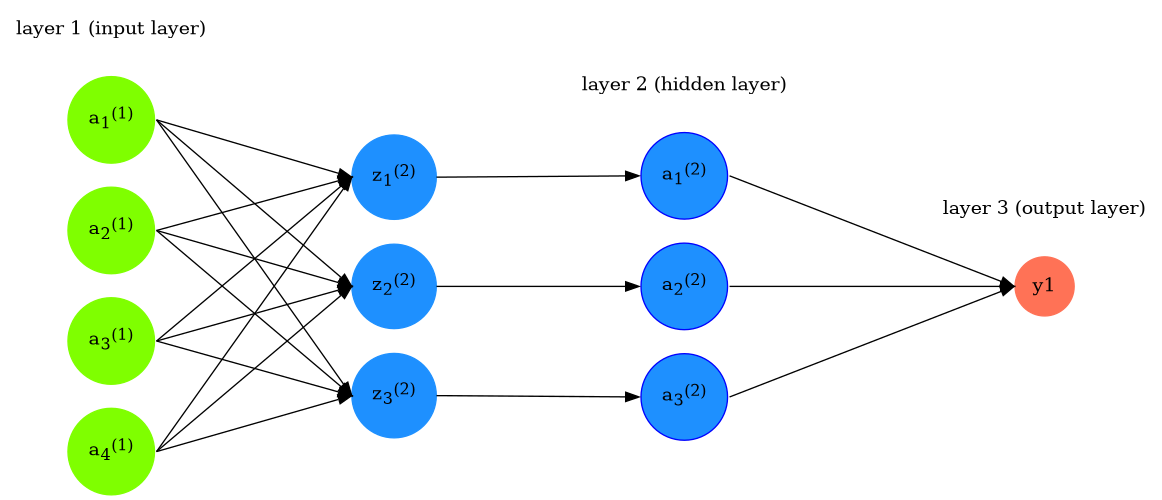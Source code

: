 digraph G {

     graph[ fontname = "Helvetica-Oblique",
            fontsize = 12,
            label = "",
            size = "7.75,10.25" ];

    rankdir = LR;
    splines=false;
    edge[style=invis];
    ranksep= 1.4;
    {
        node [shape=circle, color=chartreuse, style=filled, fillcolor=chartreuse];
        x1 [label=<a<sub>1</sub><sup>(1)</sup>>];
        x2 [label=<a<sub>2</sub><sup>(1)</sup>>];
        x3 [label=<a<sub>3</sub><sup>(1)</sup>>];
        x4 [label=<a<sub>4</sub><sup>(1)</sup>>];
    }
    {
        node [shape=circle, color=dodgerblue, style=filled, fillcolor=dodgerblue];
        z12 [label=<z<sub>1</sub><sup>(2)</sup>>];
        z22 [label=<z<sub>2</sub><sup>(2)</sup>>];
        z32 [label=<z<sub>3</sub><sup>(2)</sup>>];
    }
    {
        node [shape=circle, color=blue, style=filled, fillcolor=dodgerblue];
        a12 [label=<a<sub>1</sub><sup>(2)</sup>>];
        a22 [label=<a<sub>2</sub><sup>(2)</sup>>];
        a32 [label=<a<sub>3</sub><sup>(2)</sup>>];
    }
    {
        node [shape=circle, color=coral1, style=filled, fillcolor=coral1];
        O1 [label=<y1>];
    }
    {
        rank=same;
        x1->x2->x3->x4;
    }
    {
        rank=same;
        z12->z22->z32;
    }
    {
        rank=same;
        a12->a22->a32;
    }
    {
        rank=same;
        O1;
    }
    l0 [shape=plaintext, label="layer 1 (input layer)"];
    l0->x1;
    {rank=same; l0;x1};
    l1 [shape=plaintext, label="layer 2 (hidden layer)"];
    l1->a12;
    {rank=same; l1;a12};
    l3 [shape=plaintext, label="layer 3 (output layer)"];
    l3->O1;
    {rank=same; l3;O1};
    edge[style=solid, tailport=e, headport=w];
    {x1; x2; x3; x4} -> {z12;z22;z32} ;
    {z12} -> {a12};
    {z22} -> {a22};
    {z32} -> {a32};
    {a12;a22;a32} -> {O1};
}
